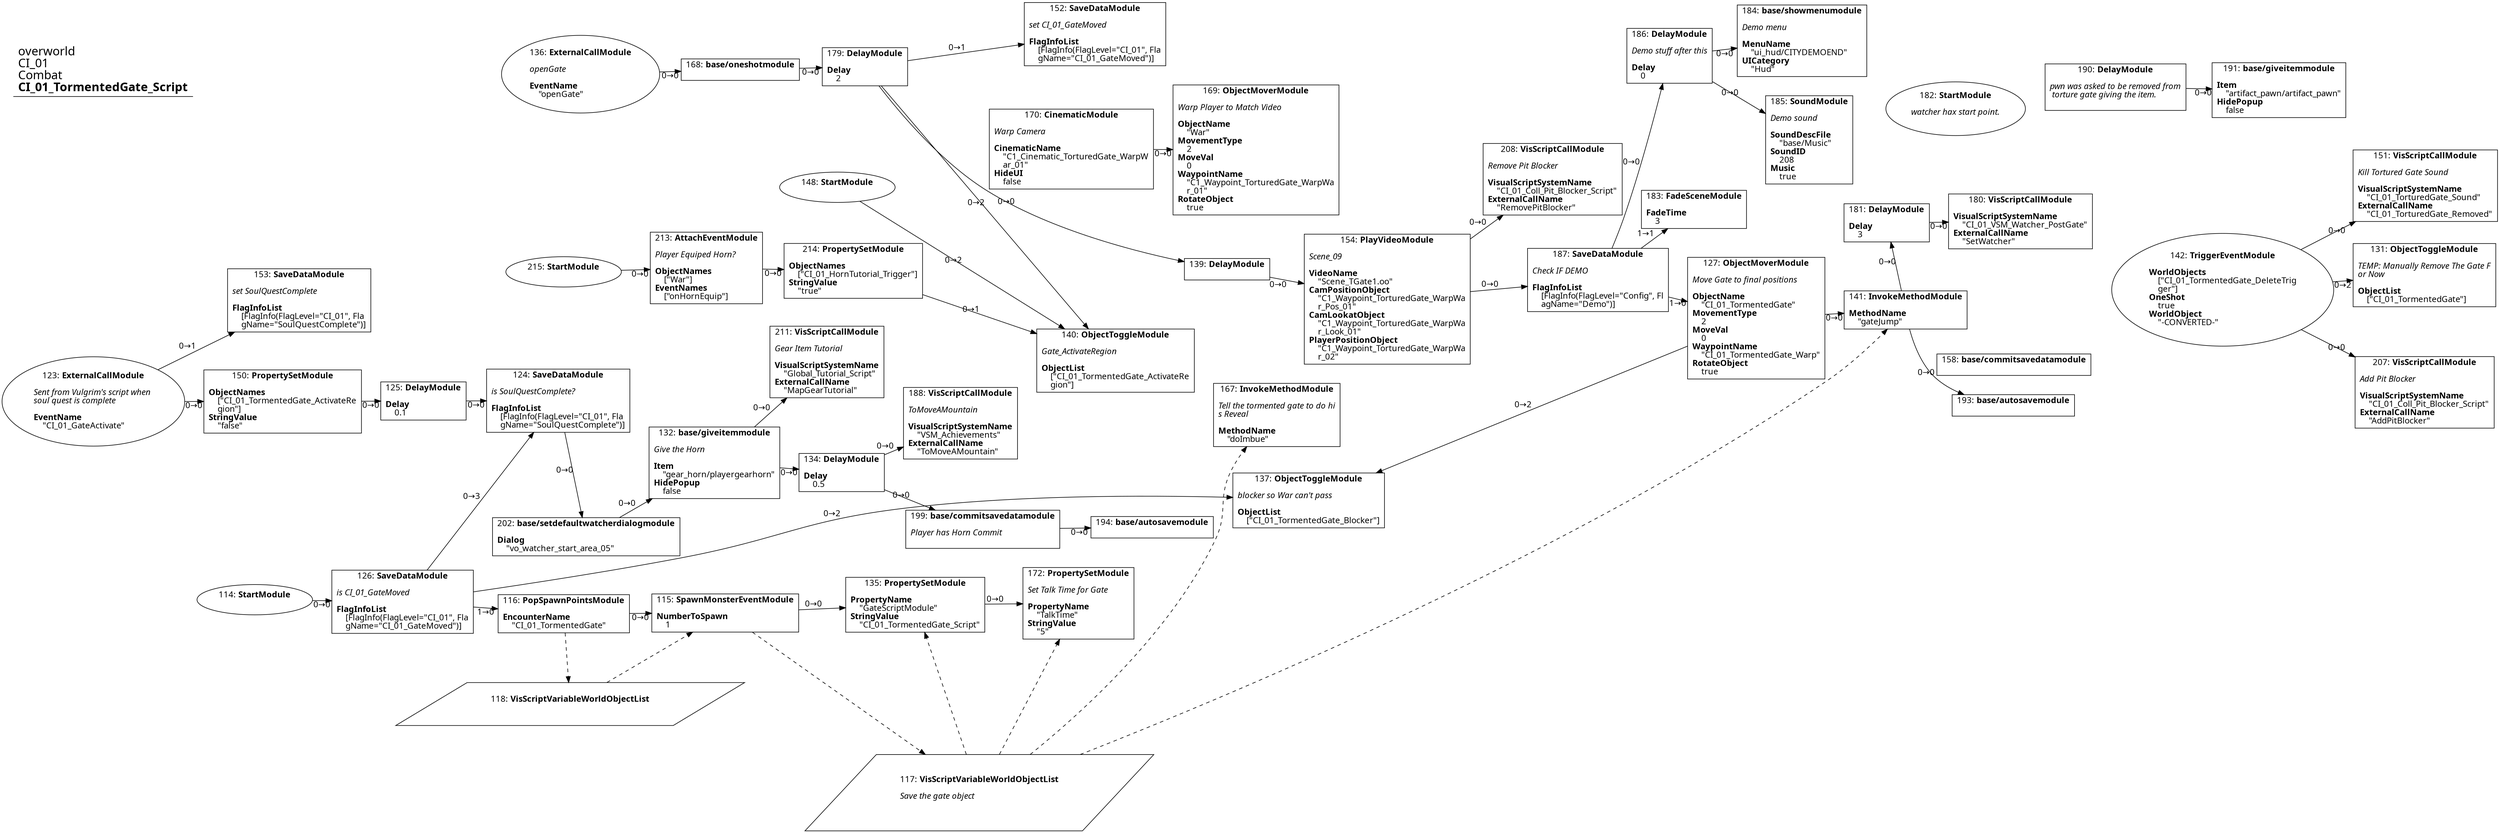 digraph {
    layout = fdp;
    overlap = prism;
    sep = "+16";
    splines = spline;

    node [ shape = box ];

    graph [ fontname = "Segoe UI" ];
    node [ fontname = "Segoe UI" ];
    edge [ fontname = "Segoe UI" ];

    114 [ label = <114: <b>StartModule</b><br/><br/>> ];
    114 [ shape = oval ]
    114 [ pos = "-0.45700002,0.77000004!" ];
    114 -> 126 [ label = "0→0" ];

    115 [ label = <115: <b>SpawnMonsterEventModule</b><br/><br/><b>NumberToSpawn</b><br align="left"/>    1<br align="left"/>> ];
    115 [ pos = "0.282,0.74700004!" ];
    115 -> 135 [ label = "0→0" ];
    115 -> 117 [ style = dashed ];
    118 -> 115 [ style = dashed ];

    116 [ label = <116: <b>PopSpawnPointsModule</b><br/><br/><b>EncounterName</b><br align="left"/>    &quot;CI_01_TormentedGate&quot;<br align="left"/>> ];
    116 [ pos = "0.030000001,0.74700004!" ];
    116 -> 115 [ label = "0→0" ];
    116 -> 118 [ style = dashed ];

    117 [ label = <117: <b>VisScriptVariableWorldObjectList</b><br/><br/><i>Save the gate object<br align="left"/></i><br align="left"/>> ];
    117 [ shape = parallelogram ]
    117 [ pos = "0.716,0.38500002!" ];

    118 [ label = <118: <b>VisScriptVariableWorldObjectList</b><br/><br/>> ];
    118 [ shape = parallelogram ]
    118 [ pos = "0.052,0.574!" ];

    123 [ label = <123: <b>ExternalCallModule</b><br/><br/><i>Sent from Vulgrim's script when <br align="left"/>soul quest is complete<br align="left"/></i><br align="left"/><b>EventName</b><br align="left"/>    &quot;CI_01_GateActivate&quot;<br align="left"/>> ];
    123 [ shape = oval ]
    123 [ pos = "-0.717,1.082!" ];
    123 -> 153 [ label = "0→1" ];
    123 -> 150 [ label = "0→0" ];

    124 [ label = <124: <b>SaveDataModule</b><br/><br/><i>is SoulQuestComplete?<br align="left"/></i><br align="left"/><b>FlagInfoList</b><br align="left"/>    [FlagInfo(FlagLevel=&quot;CI_01&quot;, Fla<br align="left"/>    gName=&quot;SoulQuestComplete&quot;)]<br align="left"/>> ];
    124 [ pos = "0.078,1.082!" ];
    124 -> 202 [ label = "0→0" ];

    125 [ label = <125: <b>DelayModule</b><br/><br/><b>Delay</b><br align="left"/>    0.1<br align="left"/>> ];
    125 [ pos = "-0.155,1.082!" ];
    125 -> 124 [ label = "0→0" ];

    126 [ label = <126: <b>SaveDataModule</b><br/><br/><i>is CI_01_GateMoved<br align="left"/></i><br align="left"/><b>FlagInfoList</b><br align="left"/>    [FlagInfo(FlagLevel=&quot;CI_01&quot;, Fla<br align="left"/>    gName=&quot;CI_01_GateMoved&quot;)]<br align="left"/>> ];
    126 [ pos = "-0.19000001,0.77000004!" ];
    126 -> 116 [ label = "1→0" ];
    126 -> 124 [ label = "0→3" ];
    126 -> 137 [ label = "0→2" ];

    127 [ label = <127: <b>ObjectMoverModule</b><br/><br/><i>Move Gate to final positions<br align="left"/></i><br align="left"/><b>ObjectName</b><br align="left"/>    &quot;CI_01_TormentedGate&quot;<br align="left"/><b>MovementType</b><br align="left"/>    2<br align="left"/><b>MoveVal</b><br align="left"/>    0<br align="left"/><b>WaypointName</b><br align="left"/>    &quot;CI_01_TormentedGate_Warp&quot;<br align="left"/><b>RotateObject</b><br align="left"/>    true<br align="left"/>> ];
    127 [ pos = "2.0630002,1.3180001!" ];
    127 -> 137 [ label = "0→2" ];
    127 -> 141 [ label = "0→0" ];

    131 [ label = <131: <b>ObjectToggleModule</b><br/><br/><i>TEMP: Manually Remove The Gate F<br align="left"/>or Now<br align="left"/></i><br align="left"/><b>ObjectList</b><br align="left"/>    [&quot;CI_01_TormentedGate&quot;]<br align="left"/>> ];
    131 [ pos = "3.3270001,1.389!" ];

    132 [ label = <132: <b>base/giveitemmodule</b><br/><br/><i>Give the Horn<br align="left"/></i><br align="left"/><b>Item</b><br align="left"/>    &quot;gear_horn/playergearhorn&quot;<br align="left"/><b>HidePopup</b><br align="left"/>    false<br align="left"/>> ];
    132 [ pos = "0.29500002,0.99600005!" ];
    132 -> 134 [ label = "0→0" ];
    132 -> 211 [ label = "0→0" ];

    134 [ label = <134: <b>DelayModule</b><br/><br/><b>Delay</b><br align="left"/>    0.5<br align="left"/>> ];
    134 [ pos = "0.462,0.99600005!" ];
    134 -> 188 [ label = "0→0" ];
    134 -> 199 [ label = "0→0" ];

    135 [ label = <135: <b>PropertySetModule</b><br/><br/><b>PropertyName</b><br align="left"/>    &quot;GateScriptModule&quot;<br align="left"/><b>StringValue</b><br align="left"/>    &quot;CI_01_TormentedGate_Script&quot;<br align="left"/>> ];
    135 [ pos = "0.61,0.74700004!" ];
    135 -> 172 [ label = "0→0" ];
    117 -> 135 [ style = dashed ];

    136 [ label = <136: <b>ExternalCallModule</b><br/><br/><i>openGate<br align="left"/></i><br align="left"/><b>EventName</b><br align="left"/>    &quot;openGate&quot;<br align="left"/>> ];
    136 [ shape = oval ]
    136 [ pos = "0.134,1.6980001!" ];
    136 -> 168 [ label = "0→0" ];

    137 [ label = <137: <b>ObjectToggleModule</b><br/><br/><i>blocker so War can't pass<br align="left"/></i><br align="left"/><b>ObjectList</b><br align="left"/>    [&quot;CI_01_TormentedGate_Blocker&quot;]<br align="left"/>> ];
    137 [ pos = "1.2750001,0.93100005!" ];

    139 [ label = <139: <b>DelayModule</b><br/><br/>> ];
    139 [ pos = "1.302,1.3410001!" ];
    139 -> 154 [ label = "0→0" ];

    140 [ label = <140: <b>ObjectToggleModule</b><br/><br/><i>Gate_ActivateRegion<br align="left"/></i><br align="left"/><b>ObjectList</b><br align="left"/>    [&quot;CI_01_TormentedGate_ActivateRe<br align="left"/>    gion&quot;]<br align="left"/>> ];
    140 [ pos = "0.96500003,1.172!" ];

    141 [ label = <141: <b>InvokeMethodModule</b><br/><br/><b>MethodName</b><br align="left"/>    &quot;gateJump&quot;<br align="left"/>> ];
    141 [ pos = "2.3270001,1.3180001!" ];
    141 -> 181 [ label = "0→0" ];
    141 -> 193 [ label = "0→0" ];
    117 -> 141 [ style = dashed ];

    142 [ label = <142: <b>TriggerEventModule</b><br/><br/><b>WorldObjects</b><br align="left"/>    [&quot;CI_01_TormentedGate_DeleteTrig<br align="left"/>    ger&quot;]<br align="left"/><b>OneShot</b><br align="left"/>    true<br align="left"/><b>WorldObject</b><br align="left"/>    &quot;-CONVERTED-&quot;<br align="left"/>> ];
    142 [ shape = oval ]
    142 [ pos = "2.9980001,1.343!" ];
    142 -> 207 [ label = "0→0" ];
    142 -> 131 [ label = "0→2" ];
    142 -> 151 [ label = "0→0" ];

    148 [ label = <148: <b>StartModule</b><br/><br/>> ];
    148 [ shape = oval ]
    148 [ pos = "0.53000003,1.463!" ];
    148 -> 140 [ label = "0→2" ];

    150 [ label = <150: <b>PropertySetModule</b><br/><br/><b>ObjectNames</b><br align="left"/>    [&quot;CI_01_TormentedGate_ActivateRe<br align="left"/>    gion&quot;]<br align="left"/><b>StringValue</b><br align="left"/>    &quot;false&quot;<br align="left"/>> ];
    150 [ pos = "-0.36900002,1.082!" ];
    150 -> 125 [ label = "0→0" ];

    151 [ label = <151: <b>VisScriptCallModule</b><br/><br/><i>Kill Tortured Gate Sound<br align="left"/></i><br align="left"/><b>VisualScriptSystemName</b><br align="left"/>    &quot;CI_01_TorturedGate_Sound&quot;<br align="left"/><b>ExternalCallName</b><br align="left"/>    &quot;CI_01_TorturedGate_Removed&quot;<br align="left"/>> ];
    151 [ pos = "3.325,1.478!" ];

    152 [ label = <152: <b>SaveDataModule</b><br/><br/><i>set CI_01_GateMoved<br align="left"/></i><br align="left"/><b>FlagInfoList</b><br align="left"/>    [FlagInfo(FlagLevel=&quot;CI_01&quot;, Fla<br align="left"/>    gName=&quot;CI_01_GateMoved&quot;)]<br align="left"/>> ];
    152 [ pos = "1.179,1.6850001!" ];

    153 [ label = <153: <b>SaveDataModule</b><br/><br/><i>set SoulQuestComplete<br align="left"/></i><br align="left"/><b>FlagInfoList</b><br align="left"/>    [FlagInfo(FlagLevel=&quot;CI_01&quot;, Fla<br align="left"/>    gName=&quot;SoulQuestComplete&quot;)]<br align="left"/>> ];
    153 [ pos = "-0.358,1.2700001!" ];

    154 [ label = <154: <b>PlayVideoModule</b><br/><br/><i>Scene_09<br align="left"/></i><br align="left"/><b>VideoName</b><br align="left"/>    &quot;Scene_TGate1.oo&quot;<br align="left"/><b>CamPositionObject</b><br align="left"/>    &quot;C1_Waypoint_TorturedGate_WarpWa<br align="left"/>    r_Pos_01&quot;<br align="left"/><b>CamLookatObject</b><br align="left"/>    &quot;C1_Waypoint_TorturedGate_WarpWa<br align="left"/>    r_Look_01&quot;<br align="left"/><b>PlayerPositionObject</b><br align="left"/>    &quot;C1_Waypoint_TorturedGate_WarpWa<br align="left"/>    r_02&quot;<br align="left"/>> ];
    154 [ pos = "1.5370001,1.3410001!" ];
    154 -> 187 [ label = "0→0" ];
    154 -> 208 [ label = "0→0" ];

    158 [ label = <158: <b>base/commitsavedatamodule</b><br/><br/>> ];
    158 [ pos = "2.5900002,1.222!" ];

    167 [ label = <167: <b>InvokeMethodModule</b><br/><br/><i>Tell the tormented gate to do hi<br align="left"/>s Reveal<br align="left"/></i><br align="left"/><b>MethodName</b><br align="left"/>    &quot;doImbue&quot;<br align="left"/>> ];
    167 [ pos = "1.3100001,1.1340001!" ];
    117 -> 167 [ style = dashed ];

    168 [ label = <168: <b>base/oneshotmodule</b><br/><br/>> ];
    168 [ pos = "0.38000003,1.6980001!" ];
    168 -> 179 [ label = "0→0" ];

    169 [ label = <169: <b>ObjectMoverModule</b><br/><br/><i>Warp Player to Match Video<br align="left"/></i><br align="left"/><b>ObjectName</b><br align="left"/>    &quot;War&quot;<br align="left"/><b>MovementType</b><br align="left"/>    2<br align="left"/><b>MoveVal</b><br align="left"/>    0<br align="left"/><b>WaypointName</b><br align="left"/>    &quot;C1_Waypoint_TorturedGate_WarpWa<br align="left"/>    r_01&quot;<br align="left"/><b>RotateObject</b><br align="left"/>    true<br align="left"/>> ];
    169 [ pos = "1.393,1.508!" ];

    170 [ label = <170: <b>CinematicModule</b><br/><br/><i>Warp Camera<br align="left"/></i><br align="left"/><b>CinematicName</b><br align="left"/>    &quot;C1_Cinematic_TorturedGate_WarpW<br align="left"/>    ar_01&quot;<br align="left"/><b>HideUI</b><br align="left"/>    false<br align="left"/>> ];
    170 [ pos = "1.1800001,1.508!" ];
    170 -> 169 [ label = "0→0" ];

    172 [ label = <172: <b>PropertySetModule</b><br/><br/><i>Set Talk Time for Gate<br align="left"/></i><br align="left"/><b>PropertyName</b><br align="left"/>    &quot;TalkTime&quot;<br align="left"/><b>StringValue</b><br align="left"/>    &quot;5&quot;<br align="left"/>> ];
    172 [ pos = "0.84800005,0.74700004!" ];
    117 -> 172 [ style = dashed ];

    179 [ label = <179: <b>DelayModule</b><br/><br/><b>Delay</b><br align="left"/>    2<br align="left"/>> ];
    179 [ pos = "0.57500005,1.6980001!" ];
    179 -> 152 [ label = "0→1" ];
    179 -> 139 [ label = "0→0" ];
    179 -> 140 [ label = "0→2" ];

    180 [ label = <180: <b>VisScriptCallModule</b><br/><br/><b>VisualScriptSystemName</b><br align="left"/>    &quot;CI_01_VSM_Watcher_PostGate&quot;<br align="left"/><b>ExternalCallName</b><br align="left"/>    &quot;SetWatcher&quot;<br align="left"/>> ];
    180 [ pos = "2.7610002,1.416!" ];

    181 [ label = <181: <b>DelayModule</b><br/><br/><b>Delay</b><br align="left"/>    3<br align="left"/>> ];
    181 [ pos = "2.5860002,1.416!" ];
    181 -> 180 [ label = "0→0" ];

    182 [ label = <182: <b>StartModule</b><br/><br/><i>watcher hax start point.<br align="left"/></i><br align="left"/>> ];
    182 [ shape = oval ]
    182 [ pos = "2.4850001,1.593!" ];

    183 [ label = <183: <b>FadeSceneModule</b><br/><br/><b>FadeTime</b><br align="left"/>    3<br align="left"/>> ];
    183 [ pos = "2.0530002,1.4770001!" ];

    184 [ label = <184: <b>base/showmenumodule</b><br/><br/><i>Demo menu<br align="left"/></i><br align="left"/><b>MenuName</b><br align="left"/>    &quot;ui_hud/CITYDEMOEND&quot;<br align="left"/><b>UICategory</b><br align="left"/>    &quot;Hud&quot;<br align="left"/>> ];
    184 [ pos = "2.249,1.6600001!" ];

    185 [ label = <185: <b>SoundModule</b><br/><br/><i>Demo sound<br align="left"/></i><br align="left"/><b>SoundDescFile</b><br align="left"/>    &quot;base/Music&quot;<br align="left"/><b>SoundID</b><br align="left"/>    208<br align="left"/><b>Music</b><br align="left"/>    true<br align="left"/>> ];
    185 [ pos = "2.249,1.5780001!" ];

    186 [ label = <186: <b>DelayModule</b><br/><br/><i>Demo stuff after this<br align="left"/></i><br align="left"/><b>Delay</b><br align="left"/>    0<br align="left"/>> ];
    186 [ pos = "2.056,1.6600001!" ];
    186 -> 184 [ label = "0→0" ];
    186 -> 185 [ label = "0→0" ];

    187 [ label = <187: <b>SaveDataModule</b><br/><br/><i>Check IF DEMO<br align="left"/></i><br align="left"/><b>FlagInfoList</b><br align="left"/>    [FlagInfo(FlagLevel=&quot;Config&quot;, Fl<br align="left"/>    agName=&quot;Demo&quot;)]<br align="left"/>> ];
    187 [ pos = "1.7400001,1.3410001!" ];
    187 -> 186 [ label = "0→0" ];
    187 -> 127 [ label = "1→0" ];
    187 -> 183 [ label = "1→1" ];

    188 [ label = <188: <b>VisScriptCallModule</b><br/><br/><i>ToMoveAMountain<br align="left"/></i><br align="left"/><b>VisualScriptSystemName</b><br align="left"/>    &quot;VSM_Achievements&quot;<br align="left"/><b>ExternalCallName</b><br align="left"/>    &quot;ToMoveAMountain&quot;<br align="left"/>> ];
    188 [ pos = "0.656,1.085!" ];

    190 [ label = <190: <b>DelayModule</b><br/><br/><i>pwn was asked to be removed from<br align="left"/> torture gate giving the item.<br align="left"/></i><br align="left"/>> ];
    190 [ pos = "2.749,1.6320001!" ];
    190 -> 191 [ label = "0→0" ];

    191 [ label = <191: <b>base/giveitemmodule</b><br/><br/><b>Item</b><br align="left"/>    &quot;artifact_pawn/artifact_pawn&quot;<br align="left"/><b>HidePopup</b><br align="left"/>    false<br align="left"/>> ];
    191 [ pos = "2.91,1.6320001!" ];

    193 [ label = <193: <b>base/autosavemodule</b><br/><br/>> ];
    193 [ pos = "2.5870001,1.1450001!" ];

    194 [ label = <194: <b>base/autosavemodule</b><br/><br/>> ];
    194 [ pos = "0.87000006,0.91600007!" ];

    199 [ label = <199: <b>base/commitsavedatamodule</b><br/><br/><i>Player has Horn Commit<br align="left"/></i><br align="left"/>> ];
    199 [ pos = "0.64900005,0.91600007!" ];
    199 -> 194 [ label = "0→0" ];

    202 [ label = <202: <b>base/setdefaultwatcherdialogmodule</b><br/><br/><b>Dialog</b><br align="left"/>    &quot;vo_watcher_start_area_05&quot;<br align="left"/>> ];
    202 [ pos = "0.08800001,0.873!" ];
    202 -> 132 [ label = "0→0" ];

    207 [ label = <207: <b>VisScriptCallModule</b><br/><br/><i>Add Pit Blocker<br align="left"/></i><br align="left"/><b>VisualScriptSystemName</b><br align="left"/>    &quot;CI_01_Coll_Pit_Blocker_Script&quot;<br align="left"/><b>ExternalCallName</b><br align="left"/>    &quot;AddPitBlocker&quot;<br align="left"/>> ];
    207 [ pos = "3.3300002,1.1800001!" ];

    208 [ label = <208: <b>VisScriptCallModule</b><br/><br/><i>Remove Pit Blocker<br align="left"/></i><br align="left"/><b>VisualScriptSystemName</b><br align="left"/>    &quot;CI_01_Coll_Pit_Blocker_Script&quot;<br align="left"/><b>ExternalCallName</b><br align="left"/>    &quot;RemovePitBlocker&quot;<br align="left"/>> ];
    208 [ pos = "1.8010001,1.488!" ];

    211 [ label = <211: <b>VisScriptCallModule</b><br/><br/><i>Gear Item Tutorial<br align="left"/></i><br align="left"/><b>VisualScriptSystemName</b><br align="left"/>    &quot;Global_Tutorial_Script&quot;<br align="left"/><b>ExternalCallName</b><br align="left"/>    &quot;MapGearTutorial&quot;<br align="left"/>> ];
    211 [ pos = "0.499,1.1630001!" ];

    213 [ label = <213: <b>AttachEventModule</b><br/><br/><i>Player Equiped Horn?<br align="left"/></i><br align="left"/><b>ObjectNames</b><br align="left"/>    [&quot;War&quot;]<br align="left"/><b>EventNames</b><br align="left"/>    [&quot;onHornEquip&quot;]<br align="left"/>> ];
    213 [ pos = "0.31,1.309!" ];
    213 -> 214 [ label = "0→0" ];

    214 [ label = <214: <b>PropertySetModule</b><br/><br/><b>ObjectNames</b><br align="left"/>    [&quot;CI_01_HornTutorial_Trigger&quot;]<br align="left"/><b>StringValue</b><br align="left"/>    &quot;true&quot;<br align="left"/>> ];
    214 [ pos = "0.537,1.309!" ];
    214 -> 140 [ label = "0→1" ];

    215 [ label = <215: <b>StartModule</b><br/><br/>> ];
    215 [ shape = oval ]
    215 [ pos = "0.126,1.309!" ];
    215 -> 213 [ label = "0→0" ];

    title [ pos = "-0.71800005,1.6990001!" ];
    title [ shape = underline ];
    title [ label = <<font point-size="20">overworld<br align="left"/>CI_01<br align="left"/>Combat<br align="left"/><b>CI_01_TormentedGate_Script</b><br align="left"/></font>> ];
}
